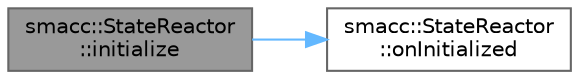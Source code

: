 digraph "smacc::StateReactor::initialize"
{
 // LATEX_PDF_SIZE
  bgcolor="transparent";
  edge [fontname=Helvetica,fontsize=10,labelfontname=Helvetica,labelfontsize=10];
  node [fontname=Helvetica,fontsize=10,shape=box,height=0.2,width=0.4];
  rankdir="LR";
  Node1 [label="smacc::StateReactor\l::initialize",height=0.2,width=0.4,color="gray40", fillcolor="grey60", style="filled", fontcolor="black",tooltip=" "];
  Node1 -> Node2 [color="steelblue1",style="solid"];
  Node2 [label="smacc::StateReactor\l::onInitialized",height=0.2,width=0.4,color="grey40", fillcolor="white", style="filled",URL="$classsmacc_1_1StateReactor.html#aa10b2c6b7d1e80f01b00cbdac526a2bf",tooltip=" "];
}

